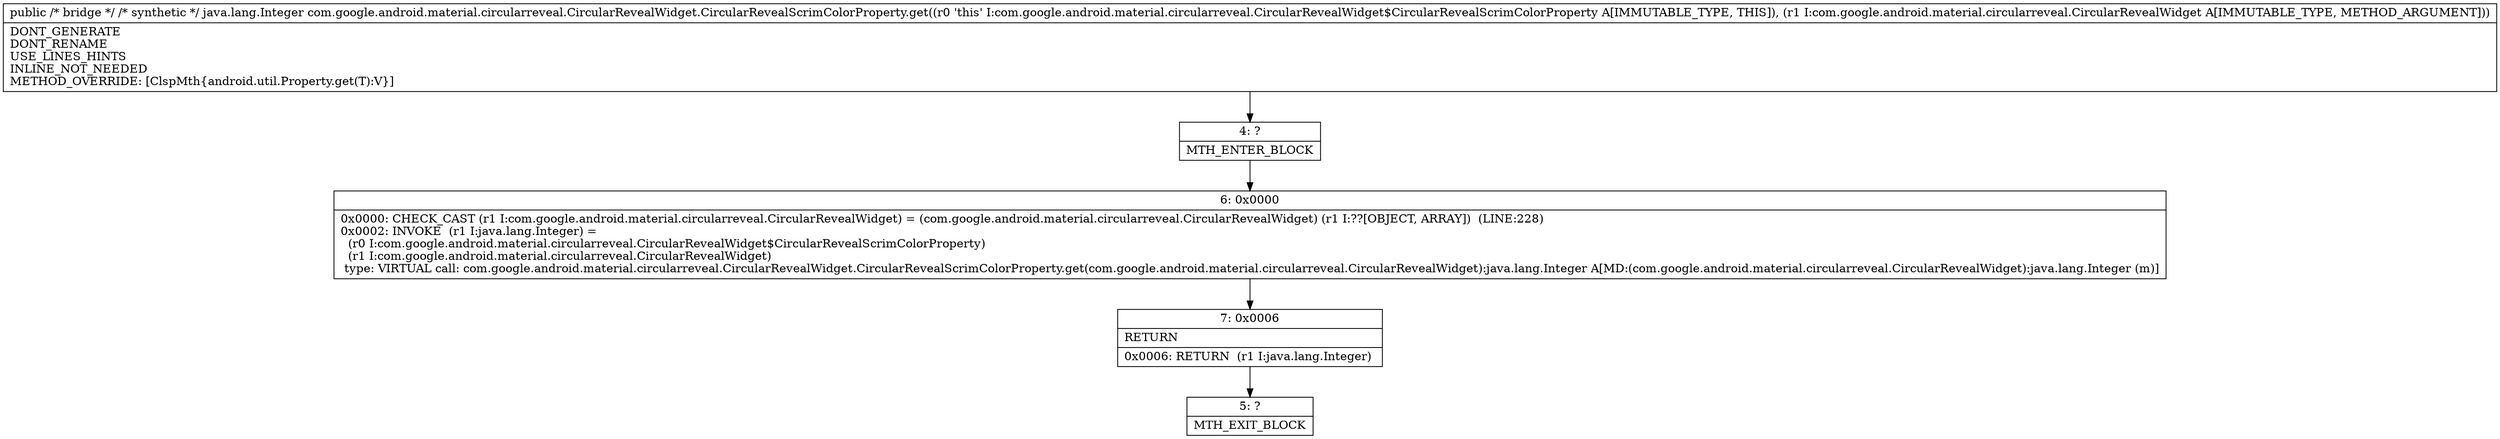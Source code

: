 digraph "CFG forcom.google.android.material.circularreveal.CircularRevealWidget.CircularRevealScrimColorProperty.get(Ljava\/lang\/Object;)Ljava\/lang\/Object;" {
Node_4 [shape=record,label="{4\:\ ?|MTH_ENTER_BLOCK\l}"];
Node_6 [shape=record,label="{6\:\ 0x0000|0x0000: CHECK_CAST (r1 I:com.google.android.material.circularreveal.CircularRevealWidget) = (com.google.android.material.circularreveal.CircularRevealWidget) (r1 I:??[OBJECT, ARRAY])  (LINE:228)\l0x0002: INVOKE  (r1 I:java.lang.Integer) = \l  (r0 I:com.google.android.material.circularreveal.CircularRevealWidget$CircularRevealScrimColorProperty)\l  (r1 I:com.google.android.material.circularreveal.CircularRevealWidget)\l type: VIRTUAL call: com.google.android.material.circularreveal.CircularRevealWidget.CircularRevealScrimColorProperty.get(com.google.android.material.circularreveal.CircularRevealWidget):java.lang.Integer A[MD:(com.google.android.material.circularreveal.CircularRevealWidget):java.lang.Integer (m)]\l}"];
Node_7 [shape=record,label="{7\:\ 0x0006|RETURN\l|0x0006: RETURN  (r1 I:java.lang.Integer) \l}"];
Node_5 [shape=record,label="{5\:\ ?|MTH_EXIT_BLOCK\l}"];
MethodNode[shape=record,label="{public \/* bridge *\/ \/* synthetic *\/ java.lang.Integer com.google.android.material.circularreveal.CircularRevealWidget.CircularRevealScrimColorProperty.get((r0 'this' I:com.google.android.material.circularreveal.CircularRevealWidget$CircularRevealScrimColorProperty A[IMMUTABLE_TYPE, THIS]), (r1 I:com.google.android.material.circularreveal.CircularRevealWidget A[IMMUTABLE_TYPE, METHOD_ARGUMENT]))  | DONT_GENERATE\lDONT_RENAME\lUSE_LINES_HINTS\lINLINE_NOT_NEEDED\lMETHOD_OVERRIDE: [ClspMth\{android.util.Property.get(T):V\}]\l}"];
MethodNode -> Node_4;Node_4 -> Node_6;
Node_6 -> Node_7;
Node_7 -> Node_5;
}

